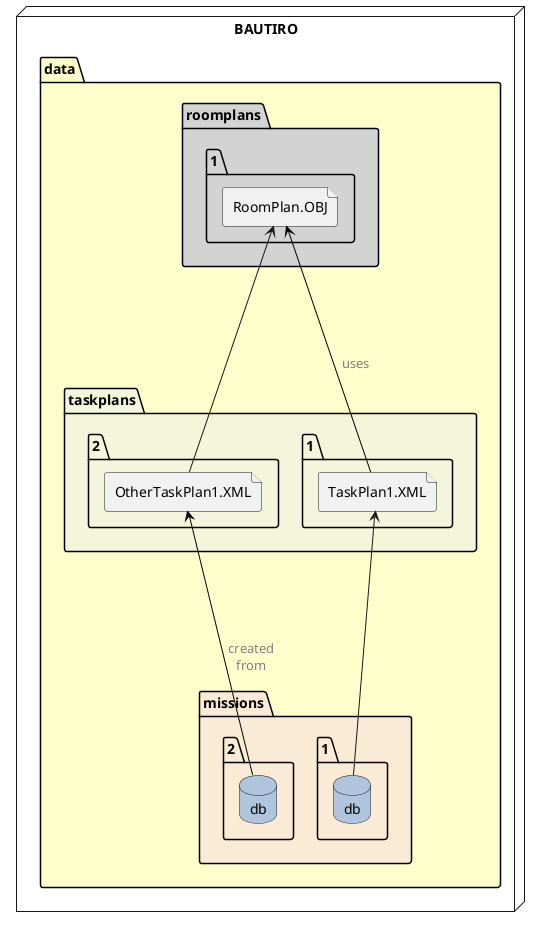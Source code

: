 @startuml Overview
node BAUTIRO {
   folder data #BUSINESS{
      folder roomplans #LightGray{
         folder "1" as rp1 {
            file frp1 as "RoomPlan.OBJ"
         }
      }
      folder taskplans #Beige{
         folder "2" as tp2 {
            file ftp2 as "OtherTaskPlan1.XML"
         }
         folder "1" as tp1 {
            file ftp1 as "TaskPlan1.XML"
         }
      }
      folder missions #AntiqueWhite{
         folder m2 as "2" {
            database  "db"   as db2 #LightSteelBlue
         }
         folder m1 as "1" {
            database "db" as db1  #LightSteelBlue
         }
      }
   }
}
frp1 <-- ftp1 #Black;text:Grey : "\n\n\n\n  uses"
frp1 <-- ftp2
ftp1 <-- db1 
ftp2 <-- db2 #Black;text:Grey : "\n\n\n\ncreated\nfrom"
@enduml